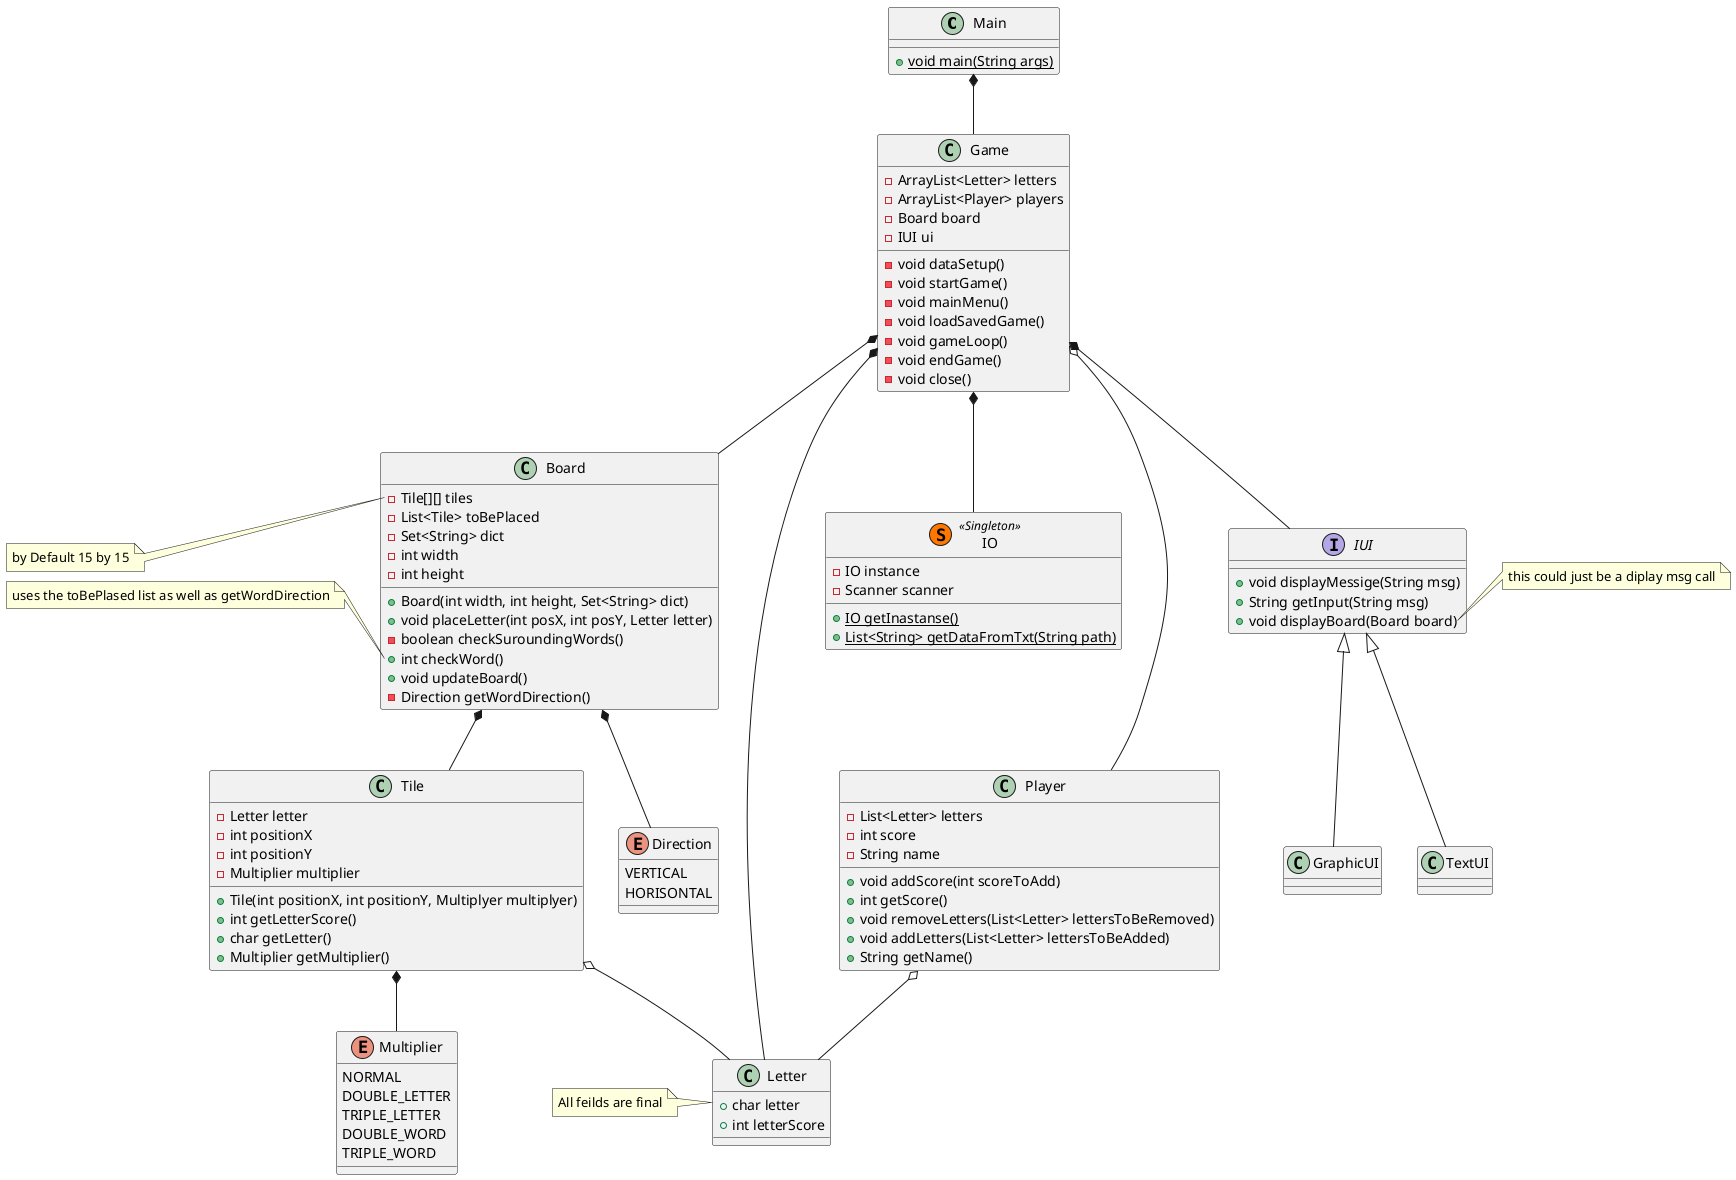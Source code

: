 @startuml classDiagram

class Main{
    +{static} void main(String args)
}

class Game{
    - ArrayList<Letter> letters
    - ArrayList<Player> players
    - Board board
    - IUI ui

    - void dataSetup()
    - void startGame()
    - void mainMenu()
    - void loadSavedGame()
    - void gameLoop()
    - void endGame()
    - void close()
}
interface IUI{
    + void displayMessige(String msg)
    + String getInput(String msg)
    + void displayBoard(Board board)
}
note right of IUI::displayBoard
    this could just be a diplay msg call
end note

class GraphicUI{}

class TextUI{}

class IO << (S,#FF7700) Singleton >>{
    - IO instance
    - Scanner scanner

    + {static} IO getInastanse()
    + {static} List<String> getDataFromTxt(String path)
}

class Tile{
    - Letter letter
    - int positionX 
    - int positionY
    - Multiplier multiplier

    + Tile(int positionX, int positionY, Multiplyer multiplyer)
    + int getLetterScore()
    + char getLetter()
    + Multiplier getMultiplier()
}
enum Multiplier {
    NORMAL
    DOUBLE_LETTER
    TRIPLE_LETTER
    DOUBLE_WORD
    TRIPLE_WORD
}

class Board{
    - Tile[][] tiles
    - List<Tile> toBePlaced
    - Set<String> dict
    - int width
    - int height

    + Board(int width, int height, Set<String> dict)
    + void placeLetter(int posX, int posY, Letter letter)
    - boolean checkSuroundingWords()
    + int checkWord()
    + void updateBoard()
    - Direction getWordDirection()
}

enum Direction{
    VERTICAL
    HORISONTAL
}

note left of Board::tiles
    by Default 15 by 15
end note
note left of Board::checkWord
    uses the toBePlased list as well as getWordDirection
end note

class Player{
    - List<Letter> letters
    - int score
    - String name

    + void addScore(int scoreToAdd)
    + int getScore()
    + void removeLetters(List<Letter> lettersToBeRemoved)
    + void addLetters(List<Letter> lettersToBeAdded)
    + String getName()

}

class Letter{
    + char letter
    + int letterScore
}
note left of Letter
    All feilds are final
end note

Main *-- Game
Game o-- Player
Game *-- Board 
Board *-- Tile
Board *-- Direction
Game *-- Letter
Player o-- Letter
Game *-- IUI
Game *-- IO
IUI <|-- TextUI
IUI <|-- GraphicUI
Tile o-- Letter
Tile *-- Multiplier
  
@enduml